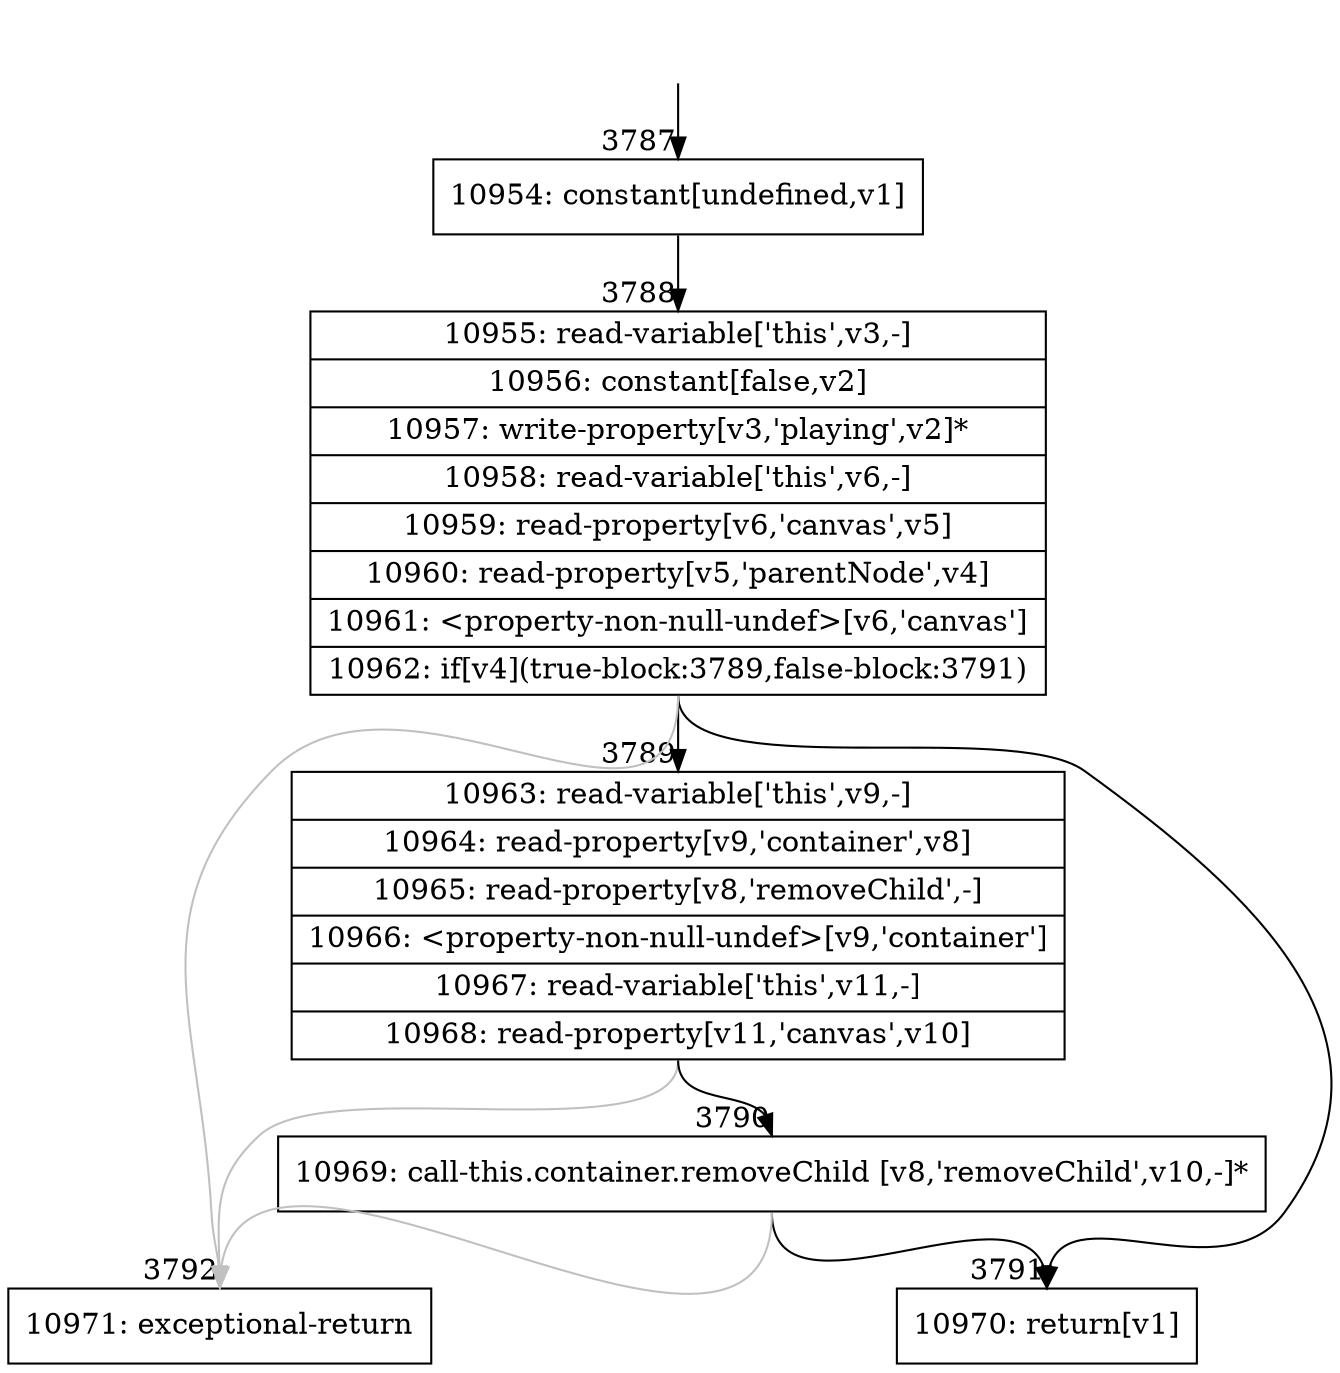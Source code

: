 digraph {
rankdir="TD"
BB_entry222[shape=none,label=""];
BB_entry222 -> BB3787 [tailport=s, headport=n, headlabel="    3787"]
BB3787 [shape=record label="{10954: constant[undefined,v1]}" ] 
BB3787 -> BB3788 [tailport=s, headport=n, headlabel="      3788"]
BB3788 [shape=record label="{10955: read-variable['this',v3,-]|10956: constant[false,v2]|10957: write-property[v3,'playing',v2]*|10958: read-variable['this',v6,-]|10959: read-property[v6,'canvas',v5]|10960: read-property[v5,'parentNode',v4]|10961: \<property-non-null-undef\>[v6,'canvas']|10962: if[v4](true-block:3789,false-block:3791)}" ] 
BB3788 -> BB3789 [tailport=s, headport=n, headlabel="      3789"]
BB3788 -> BB3791 [tailport=s, headport=n, headlabel="      3791"]
BB3788 -> BB3792 [tailport=s, headport=n, color=gray, headlabel="      3792"]
BB3789 [shape=record label="{10963: read-variable['this',v9,-]|10964: read-property[v9,'container',v8]|10965: read-property[v8,'removeChild',-]|10966: \<property-non-null-undef\>[v9,'container']|10967: read-variable['this',v11,-]|10968: read-property[v11,'canvas',v10]}" ] 
BB3789 -> BB3790 [tailport=s, headport=n, headlabel="      3790"]
BB3789 -> BB3792 [tailport=s, headport=n, color=gray]
BB3790 [shape=record label="{10969: call-this.container.removeChild [v8,'removeChild',v10,-]*}" ] 
BB3790 -> BB3791 [tailport=s, headport=n]
BB3790 -> BB3792 [tailport=s, headport=n, color=gray]
BB3791 [shape=record label="{10970: return[v1]}" ] 
BB3792 [shape=record label="{10971: exceptional-return}" ] 
//#$~ 4341
}
